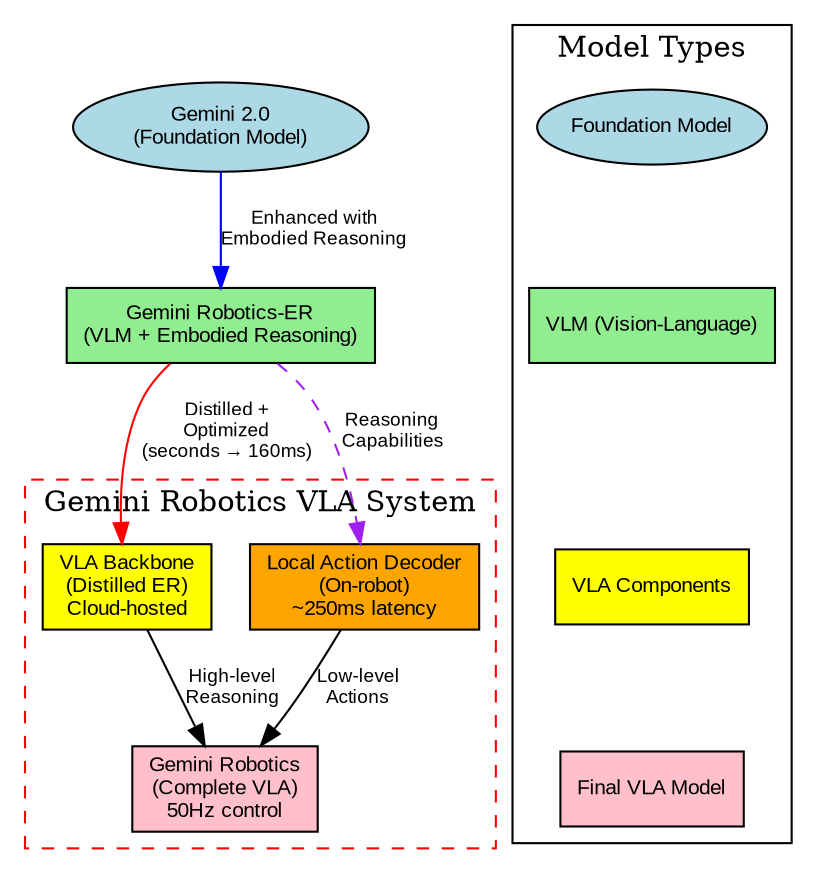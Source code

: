 digraph er_vla_architecture {
    rankdir=TB;
    node [shape=box, style=filled, fontname="Arial", fontsize=10];
    edge [fontname="Arial", fontsize=9];
    
    // Foundation
    gemini20 [label="Gemini 2.0\n(Foundation Model)", fillcolor=lightblue, shape=ellipse];
    
    // ER Model
    er_model [label="Gemini Robotics-ER\n(VLM + Embodied Reasoning)", fillcolor=lightgreen];
    
    // VLA Components
    vla_backbone [label="VLA Backbone\n(Distilled ER)\nCloud-hosted", fillcolor=yellow];
    action_decoder [label="Local Action Decoder\n(On-robot)\n~250ms latency", fillcolor=orange];
    vla_complete [label="Gemini Robotics\n(Complete VLA)\n50Hz control", fillcolor=pink];
    
    // Relationships
    gemini20 -> er_model [label="Enhanced with\nEmbodied Reasoning", color=blue];
    er_model -> vla_backbone [label="Distilled +\nOptimized\n(seconds → 160ms)", color=red];
    vla_backbone -> vla_complete [label="High-level\nReasoning"];
    action_decoder -> vla_complete [label="Low-level\nActions"];
    er_model -> action_decoder [label="Reasoning\nCapabilities", style=dashed, color=purple];
    
    // Grouping
    subgraph cluster_vla {
        label="Gemini Robotics VLA System";
        style=dashed;
        color=red;
        vla_backbone;
        action_decoder;
        vla_complete;
    }
    
    // Legend
    subgraph cluster_legend {
        label="Model Types";
        style=solid;
        color=black;
        legend1 [label="Foundation Model", fillcolor=lightblue, shape=ellipse];
        legend2 [label="VLM (Vision-Language)", fillcolor=lightgreen];
        legend3 [label="VLA Components", fillcolor=yellow];
        legend4 [label="Final VLA Model", fillcolor=pink];
        
        legend1 -> legend2 -> legend3 -> legend4 [style=invis];
    }
}
